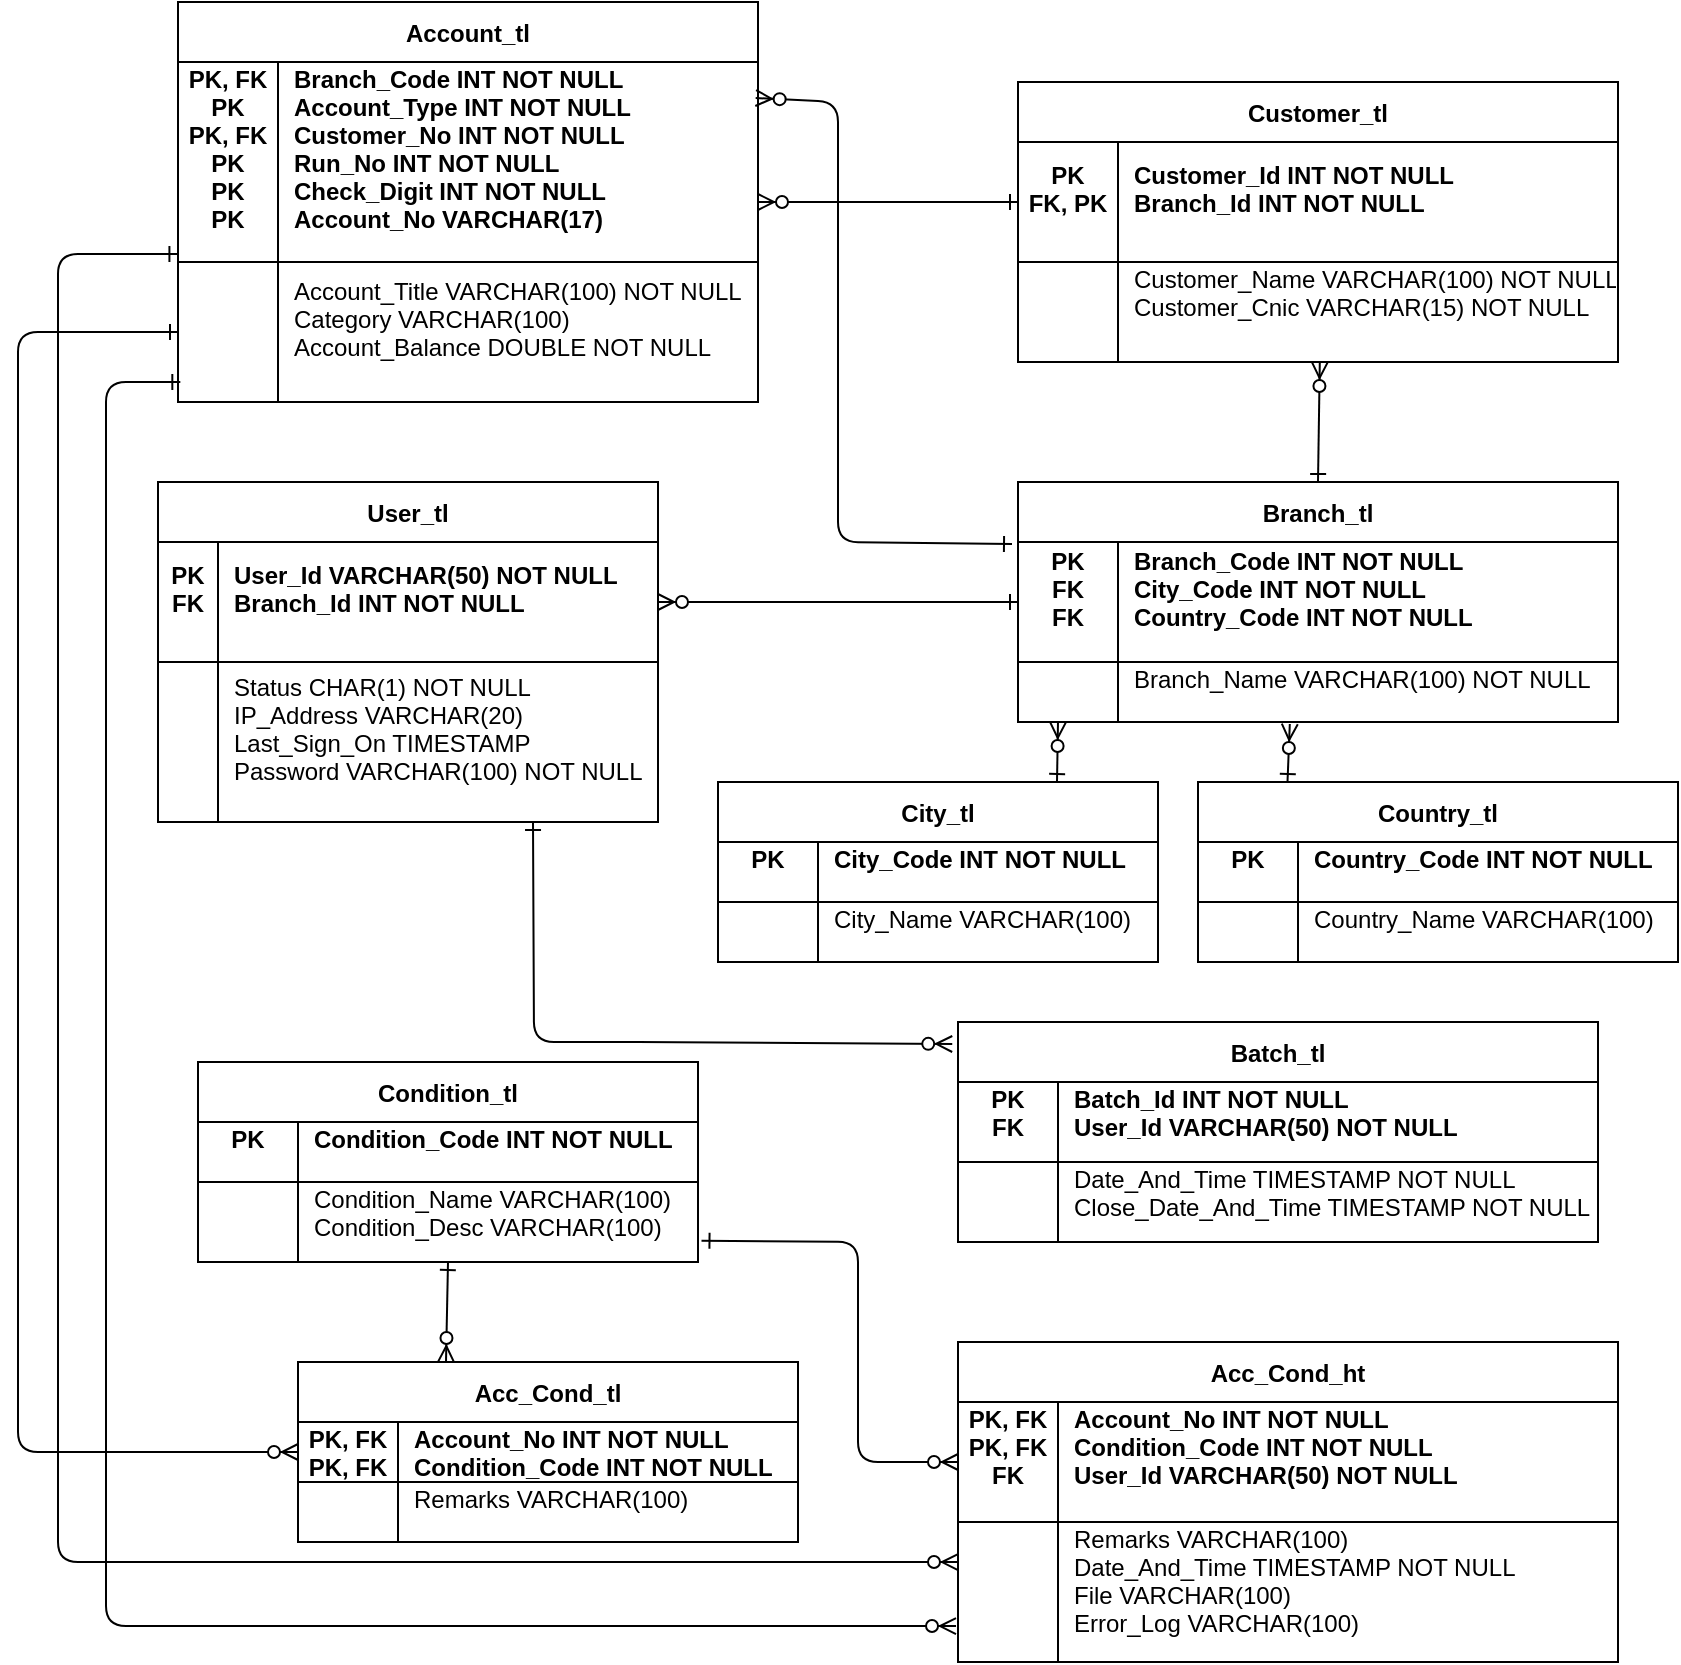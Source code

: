 <mxfile version="22.1.21" type="device">
  <diagram id="R2lEEEUBdFMjLlhIrx00" name="Page-1">
    <mxGraphModel dx="1389" dy="820" grid="1" gridSize="10" guides="1" tooltips="1" connect="1" arrows="1" fold="1" page="1" pageScale="1" pageWidth="850" pageHeight="1100" math="0" shadow="0" extFonts="Permanent Marker^https://fonts.googleapis.com/css?family=Permanent+Marker">
      <root>
        <mxCell id="0" />
        <mxCell id="1" parent="0" />
        <mxCell id="C-vyLk0tnHw3VtMMgP7b-1" value="" style="edgeStyle=entityRelationEdgeStyle;endArrow=ERzeroToMany;startArrow=ERone;endFill=1;startFill=0;exitX=0;exitY=0.5;exitDx=0;exitDy=0;entryX=1;entryY=0.5;entryDx=0;entryDy=0;" parent="1" source="VWTEsgxcPlSKfRXbOGeT-9" target="C-vyLk0tnHw3VtMMgP7b-24" edge="1">
          <mxGeometry width="100" height="100" relative="1" as="geometry">
            <mxPoint x="340" y="720" as="sourcePoint" />
            <mxPoint x="450" y="195" as="targetPoint" />
          </mxGeometry>
        </mxCell>
        <mxCell id="C-vyLk0tnHw3VtMMgP7b-23" value="User_tl" style="shape=table;startSize=30;container=1;collapsible=1;childLayout=tableLayout;fixedRows=1;rowLines=0;fontStyle=1;align=center;resizeLast=1;" parent="1" vertex="1">
          <mxGeometry x="90" y="270" width="250" height="170" as="geometry" />
        </mxCell>
        <mxCell id="C-vyLk0tnHw3VtMMgP7b-24" value="" style="shape=partialRectangle;collapsible=0;dropTarget=0;pointerEvents=0;fillColor=none;points=[[0,0.5],[1,0.5]];portConstraint=eastwest;top=0;left=0;right=0;bottom=1;" parent="C-vyLk0tnHw3VtMMgP7b-23" vertex="1">
          <mxGeometry y="30" width="250" height="60" as="geometry" />
        </mxCell>
        <mxCell id="C-vyLk0tnHw3VtMMgP7b-25" value="PK&#xa;FK&#xa;" style="shape=partialRectangle;overflow=hidden;connectable=0;fillColor=none;top=0;left=0;bottom=0;right=0;fontStyle=1;" parent="C-vyLk0tnHw3VtMMgP7b-24" vertex="1">
          <mxGeometry width="30" height="60" as="geometry">
            <mxRectangle width="30" height="60" as="alternateBounds" />
          </mxGeometry>
        </mxCell>
        <mxCell id="C-vyLk0tnHw3VtMMgP7b-26" value="User_Id VARCHAR(50) NOT NULL&#xa;Branch_Id INT NOT NULL&#xa;" style="shape=partialRectangle;overflow=hidden;connectable=0;fillColor=none;top=0;left=0;bottom=0;right=0;align=left;spacingLeft=6;fontStyle=1;" parent="C-vyLk0tnHw3VtMMgP7b-24" vertex="1">
          <mxGeometry x="30" width="220" height="60" as="geometry">
            <mxRectangle width="220" height="60" as="alternateBounds" />
          </mxGeometry>
        </mxCell>
        <mxCell id="C-vyLk0tnHw3VtMMgP7b-27" value="" style="shape=partialRectangle;collapsible=0;dropTarget=0;pointerEvents=0;fillColor=none;points=[[0,0.5],[1,0.5]];portConstraint=eastwest;top=0;left=0;right=0;bottom=0;" parent="C-vyLk0tnHw3VtMMgP7b-23" vertex="1">
          <mxGeometry y="90" width="250" height="80" as="geometry" />
        </mxCell>
        <mxCell id="C-vyLk0tnHw3VtMMgP7b-28" value="" style="shape=partialRectangle;overflow=hidden;connectable=0;fillColor=none;top=0;left=0;bottom=0;right=0;" parent="C-vyLk0tnHw3VtMMgP7b-27" vertex="1">
          <mxGeometry width="30" height="80" as="geometry">
            <mxRectangle width="30" height="80" as="alternateBounds" />
          </mxGeometry>
        </mxCell>
        <mxCell id="C-vyLk0tnHw3VtMMgP7b-29" value="Status CHAR(1) NOT NULL&#xa;IP_Address VARCHAR(20)&#xa;Last_Sign_On TIMESTAMP&#xa;Password VARCHAR(100) NOT NULL&#xa;" style="shape=partialRectangle;overflow=hidden;connectable=0;fillColor=none;top=0;left=0;bottom=0;right=0;align=left;spacingLeft=6;" parent="C-vyLk0tnHw3VtMMgP7b-27" vertex="1">
          <mxGeometry x="30" width="220" height="80" as="geometry">
            <mxRectangle width="220" height="80" as="alternateBounds" />
          </mxGeometry>
        </mxCell>
        <mxCell id="VWTEsgxcPlSKfRXbOGeT-1" value="Customer_tl" style="shape=table;startSize=30;container=1;collapsible=1;childLayout=tableLayout;fixedRows=1;rowLines=0;fontStyle=1;align=center;resizeLast=1;" vertex="1" parent="1">
          <mxGeometry x="520" y="70" width="300" height="140" as="geometry" />
        </mxCell>
        <mxCell id="VWTEsgxcPlSKfRXbOGeT-2" value="" style="shape=partialRectangle;collapsible=0;dropTarget=0;pointerEvents=0;fillColor=none;points=[[0,0.5],[1,0.5]];portConstraint=eastwest;top=0;left=0;right=0;bottom=1;" vertex="1" parent="VWTEsgxcPlSKfRXbOGeT-1">
          <mxGeometry y="30" width="300" height="60" as="geometry" />
        </mxCell>
        <mxCell id="VWTEsgxcPlSKfRXbOGeT-3" value="PK&#xa;FK, PK&#xa;" style="shape=partialRectangle;overflow=hidden;connectable=0;fillColor=none;top=0;left=0;bottom=0;right=0;fontStyle=1;" vertex="1" parent="VWTEsgxcPlSKfRXbOGeT-2">
          <mxGeometry width="50" height="60" as="geometry">
            <mxRectangle width="50" height="60" as="alternateBounds" />
          </mxGeometry>
        </mxCell>
        <mxCell id="VWTEsgxcPlSKfRXbOGeT-4" value="Customer_Id INT NOT NULL&#xa;Branch_Id INT NOT NULL&#xa;" style="shape=partialRectangle;overflow=hidden;connectable=0;fillColor=none;top=0;left=0;bottom=0;right=0;align=left;spacingLeft=6;fontStyle=1;" vertex="1" parent="VWTEsgxcPlSKfRXbOGeT-2">
          <mxGeometry x="50" width="250" height="60" as="geometry">
            <mxRectangle width="250" height="60" as="alternateBounds" />
          </mxGeometry>
        </mxCell>
        <mxCell id="VWTEsgxcPlSKfRXbOGeT-5" value="" style="shape=partialRectangle;collapsible=0;dropTarget=0;pointerEvents=0;fillColor=none;points=[[0,0.5],[1,0.5]];portConstraint=eastwest;top=0;left=0;right=0;bottom=0;" vertex="1" parent="VWTEsgxcPlSKfRXbOGeT-1">
          <mxGeometry y="90" width="300" height="50" as="geometry" />
        </mxCell>
        <mxCell id="VWTEsgxcPlSKfRXbOGeT-6" value="" style="shape=partialRectangle;overflow=hidden;connectable=0;fillColor=none;top=0;left=0;bottom=0;right=0;" vertex="1" parent="VWTEsgxcPlSKfRXbOGeT-5">
          <mxGeometry width="50" height="50" as="geometry">
            <mxRectangle width="50" height="50" as="alternateBounds" />
          </mxGeometry>
        </mxCell>
        <mxCell id="VWTEsgxcPlSKfRXbOGeT-7" value="Customer_Name VARCHAR(100) NOT NULL&#xa;Customer_Cnic VARCHAR(15) NOT NULL&#xa;&#xa;" style="shape=partialRectangle;overflow=hidden;connectable=0;fillColor=none;top=0;left=0;bottom=0;right=0;align=left;spacingLeft=6;" vertex="1" parent="VWTEsgxcPlSKfRXbOGeT-5">
          <mxGeometry x="50" width="250" height="50" as="geometry">
            <mxRectangle width="250" height="50" as="alternateBounds" />
          </mxGeometry>
        </mxCell>
        <mxCell id="VWTEsgxcPlSKfRXbOGeT-8" value="Branch_tl" style="shape=table;startSize=30;container=1;collapsible=1;childLayout=tableLayout;fixedRows=1;rowLines=0;fontStyle=1;align=center;resizeLast=1;" vertex="1" parent="1">
          <mxGeometry x="520" y="270" width="300" height="120" as="geometry" />
        </mxCell>
        <mxCell id="VWTEsgxcPlSKfRXbOGeT-9" value="" style="shape=partialRectangle;collapsible=0;dropTarget=0;pointerEvents=0;fillColor=none;points=[[0,0.5],[1,0.5]];portConstraint=eastwest;top=0;left=0;right=0;bottom=1;" vertex="1" parent="VWTEsgxcPlSKfRXbOGeT-8">
          <mxGeometry y="30" width="300" height="60" as="geometry" />
        </mxCell>
        <mxCell id="VWTEsgxcPlSKfRXbOGeT-10" value="PK&#xa;FK&#xa;FK&#xa;" style="shape=partialRectangle;overflow=hidden;connectable=0;fillColor=none;top=0;left=0;bottom=0;right=0;fontStyle=1;" vertex="1" parent="VWTEsgxcPlSKfRXbOGeT-9">
          <mxGeometry width="50" height="60" as="geometry">
            <mxRectangle width="50" height="60" as="alternateBounds" />
          </mxGeometry>
        </mxCell>
        <mxCell id="VWTEsgxcPlSKfRXbOGeT-11" value="Branch_Code INT NOT NULL&#xa;City_Code INT NOT NULL&#xa;Country_Code INT NOT NULL&#xa;" style="shape=partialRectangle;overflow=hidden;connectable=0;fillColor=none;top=0;left=0;bottom=0;right=0;align=left;spacingLeft=6;fontStyle=1;" vertex="1" parent="VWTEsgxcPlSKfRXbOGeT-9">
          <mxGeometry x="50" width="250" height="60" as="geometry">
            <mxRectangle width="250" height="60" as="alternateBounds" />
          </mxGeometry>
        </mxCell>
        <mxCell id="VWTEsgxcPlSKfRXbOGeT-12" value="" style="shape=partialRectangle;collapsible=0;dropTarget=0;pointerEvents=0;fillColor=none;points=[[0,0.5],[1,0.5]];portConstraint=eastwest;top=0;left=0;right=0;bottom=0;" vertex="1" parent="VWTEsgxcPlSKfRXbOGeT-8">
          <mxGeometry y="90" width="300" height="30" as="geometry" />
        </mxCell>
        <mxCell id="VWTEsgxcPlSKfRXbOGeT-13" value="" style="shape=partialRectangle;overflow=hidden;connectable=0;fillColor=none;top=0;left=0;bottom=0;right=0;" vertex="1" parent="VWTEsgxcPlSKfRXbOGeT-12">
          <mxGeometry width="50" height="30" as="geometry">
            <mxRectangle width="50" height="30" as="alternateBounds" />
          </mxGeometry>
        </mxCell>
        <mxCell id="VWTEsgxcPlSKfRXbOGeT-14" value="Branch_Name VARCHAR(100) NOT NULL&#xa;&#xa;&#xa;" style="shape=partialRectangle;overflow=hidden;connectable=0;fillColor=none;top=0;left=0;bottom=0;right=0;align=left;spacingLeft=6;" vertex="1" parent="VWTEsgxcPlSKfRXbOGeT-12">
          <mxGeometry x="50" width="250" height="30" as="geometry">
            <mxRectangle width="250" height="30" as="alternateBounds" />
          </mxGeometry>
        </mxCell>
        <mxCell id="VWTEsgxcPlSKfRXbOGeT-15" value="City_tl" style="shape=table;startSize=30;container=1;collapsible=1;childLayout=tableLayout;fixedRows=1;rowLines=0;fontStyle=1;align=center;resizeLast=1;" vertex="1" parent="1">
          <mxGeometry x="370" y="420" width="220" height="90" as="geometry" />
        </mxCell>
        <mxCell id="VWTEsgxcPlSKfRXbOGeT-16" value="" style="shape=partialRectangle;collapsible=0;dropTarget=0;pointerEvents=0;fillColor=none;points=[[0,0.5],[1,0.5]];portConstraint=eastwest;top=0;left=0;right=0;bottom=1;" vertex="1" parent="VWTEsgxcPlSKfRXbOGeT-15">
          <mxGeometry y="30" width="220" height="30" as="geometry" />
        </mxCell>
        <mxCell id="VWTEsgxcPlSKfRXbOGeT-17" value="PK&#xa;&#xa;" style="shape=partialRectangle;overflow=hidden;connectable=0;fillColor=none;top=0;left=0;bottom=0;right=0;fontStyle=1;" vertex="1" parent="VWTEsgxcPlSKfRXbOGeT-16">
          <mxGeometry width="50" height="30" as="geometry">
            <mxRectangle width="50" height="30" as="alternateBounds" />
          </mxGeometry>
        </mxCell>
        <mxCell id="VWTEsgxcPlSKfRXbOGeT-18" value="City_Code INT NOT NULL&#xa;&#xa;" style="shape=partialRectangle;overflow=hidden;connectable=0;fillColor=none;top=0;left=0;bottom=0;right=0;align=left;spacingLeft=6;fontStyle=1;" vertex="1" parent="VWTEsgxcPlSKfRXbOGeT-16">
          <mxGeometry x="50" width="170" height="30" as="geometry">
            <mxRectangle width="170" height="30" as="alternateBounds" />
          </mxGeometry>
        </mxCell>
        <mxCell id="VWTEsgxcPlSKfRXbOGeT-19" value="" style="shape=partialRectangle;collapsible=0;dropTarget=0;pointerEvents=0;fillColor=none;points=[[0,0.5],[1,0.5]];portConstraint=eastwest;top=0;left=0;right=0;bottom=0;" vertex="1" parent="VWTEsgxcPlSKfRXbOGeT-15">
          <mxGeometry y="60" width="220" height="30" as="geometry" />
        </mxCell>
        <mxCell id="VWTEsgxcPlSKfRXbOGeT-20" value="" style="shape=partialRectangle;overflow=hidden;connectable=0;fillColor=none;top=0;left=0;bottom=0;right=0;" vertex="1" parent="VWTEsgxcPlSKfRXbOGeT-19">
          <mxGeometry width="50" height="30" as="geometry">
            <mxRectangle width="50" height="30" as="alternateBounds" />
          </mxGeometry>
        </mxCell>
        <mxCell id="VWTEsgxcPlSKfRXbOGeT-21" value="City_Name VARCHAR(100) &#xa;&#xa;" style="shape=partialRectangle;overflow=hidden;connectable=0;fillColor=none;top=0;left=0;bottom=0;right=0;align=left;spacingLeft=6;" vertex="1" parent="VWTEsgxcPlSKfRXbOGeT-19">
          <mxGeometry x="50" width="170" height="30" as="geometry">
            <mxRectangle width="170" height="30" as="alternateBounds" />
          </mxGeometry>
        </mxCell>
        <mxCell id="VWTEsgxcPlSKfRXbOGeT-25" value="Country_tl" style="shape=table;startSize=30;container=1;collapsible=1;childLayout=tableLayout;fixedRows=1;rowLines=0;fontStyle=1;align=center;resizeLast=1;" vertex="1" parent="1">
          <mxGeometry x="610" y="420" width="240" height="90" as="geometry" />
        </mxCell>
        <mxCell id="VWTEsgxcPlSKfRXbOGeT-26" value="" style="shape=partialRectangle;collapsible=0;dropTarget=0;pointerEvents=0;fillColor=none;points=[[0,0.5],[1,0.5]];portConstraint=eastwest;top=0;left=0;right=0;bottom=1;" vertex="1" parent="VWTEsgxcPlSKfRXbOGeT-25">
          <mxGeometry y="30" width="240" height="30" as="geometry" />
        </mxCell>
        <mxCell id="VWTEsgxcPlSKfRXbOGeT-27" value="PK&#xa;&#xa;" style="shape=partialRectangle;overflow=hidden;connectable=0;fillColor=none;top=0;left=0;bottom=0;right=0;fontStyle=1;" vertex="1" parent="VWTEsgxcPlSKfRXbOGeT-26">
          <mxGeometry width="50" height="30" as="geometry">
            <mxRectangle width="50" height="30" as="alternateBounds" />
          </mxGeometry>
        </mxCell>
        <mxCell id="VWTEsgxcPlSKfRXbOGeT-28" value="Country_Code INT NOT NULL&#xa;&#xa;" style="shape=partialRectangle;overflow=hidden;connectable=0;fillColor=none;top=0;left=0;bottom=0;right=0;align=left;spacingLeft=6;fontStyle=1;" vertex="1" parent="VWTEsgxcPlSKfRXbOGeT-26">
          <mxGeometry x="50" width="190" height="30" as="geometry">
            <mxRectangle width="190" height="30" as="alternateBounds" />
          </mxGeometry>
        </mxCell>
        <mxCell id="VWTEsgxcPlSKfRXbOGeT-29" value="" style="shape=partialRectangle;collapsible=0;dropTarget=0;pointerEvents=0;fillColor=none;points=[[0,0.5],[1,0.5]];portConstraint=eastwest;top=0;left=0;right=0;bottom=0;" vertex="1" parent="VWTEsgxcPlSKfRXbOGeT-25">
          <mxGeometry y="60" width="240" height="30" as="geometry" />
        </mxCell>
        <mxCell id="VWTEsgxcPlSKfRXbOGeT-30" value="" style="shape=partialRectangle;overflow=hidden;connectable=0;fillColor=none;top=0;left=0;bottom=0;right=0;" vertex="1" parent="VWTEsgxcPlSKfRXbOGeT-29">
          <mxGeometry width="50" height="30" as="geometry">
            <mxRectangle width="50" height="30" as="alternateBounds" />
          </mxGeometry>
        </mxCell>
        <mxCell id="VWTEsgxcPlSKfRXbOGeT-31" value="Country_Name VARCHAR(100) &#xa;&#xa;" style="shape=partialRectangle;overflow=hidden;connectable=0;fillColor=none;top=0;left=0;bottom=0;right=0;align=left;spacingLeft=6;" vertex="1" parent="VWTEsgxcPlSKfRXbOGeT-29">
          <mxGeometry x="50" width="190" height="30" as="geometry">
            <mxRectangle width="190" height="30" as="alternateBounds" />
          </mxGeometry>
        </mxCell>
        <mxCell id="VWTEsgxcPlSKfRXbOGeT-32" value="Account_tl" style="shape=table;startSize=30;container=1;collapsible=1;childLayout=tableLayout;fixedRows=1;rowLines=0;fontStyle=1;align=center;resizeLast=1;" vertex="1" parent="1">
          <mxGeometry x="100" y="30" width="290" height="200" as="geometry" />
        </mxCell>
        <mxCell id="VWTEsgxcPlSKfRXbOGeT-33" value="" style="shape=partialRectangle;collapsible=0;dropTarget=0;pointerEvents=0;fillColor=none;points=[[0,0.5],[1,0.5]];portConstraint=eastwest;top=0;left=0;right=0;bottom=1;" vertex="1" parent="VWTEsgxcPlSKfRXbOGeT-32">
          <mxGeometry y="30" width="290" height="100" as="geometry" />
        </mxCell>
        <mxCell id="VWTEsgxcPlSKfRXbOGeT-34" value="PK, FK&#xa;PK&#xa;PK, FK&#xa;PK&#xa;PK&#xa;PK&#xa;&#xa;" style="shape=partialRectangle;overflow=hidden;connectable=0;fillColor=none;top=0;left=0;bottom=0;right=0;fontStyle=1;" vertex="1" parent="VWTEsgxcPlSKfRXbOGeT-33">
          <mxGeometry width="50" height="100" as="geometry">
            <mxRectangle width="50" height="100" as="alternateBounds" />
          </mxGeometry>
        </mxCell>
        <mxCell id="VWTEsgxcPlSKfRXbOGeT-35" value="Branch_Code INT NOT NULL&#xa;Account_Type INT NOT NULL&#xa;Customer_No INT NOT NULL&#xa;Run_No INT NOT NULL&#xa;Check_Digit INT NOT NULL&#xa;Account_No VARCHAR(17)&#xa;&#xa;" style="shape=partialRectangle;overflow=hidden;connectable=0;fillColor=none;top=0;left=0;bottom=0;right=0;align=left;spacingLeft=6;fontStyle=1;" vertex="1" parent="VWTEsgxcPlSKfRXbOGeT-33">
          <mxGeometry x="50" width="240" height="100" as="geometry">
            <mxRectangle width="240" height="100" as="alternateBounds" />
          </mxGeometry>
        </mxCell>
        <mxCell id="VWTEsgxcPlSKfRXbOGeT-36" value="" style="shape=partialRectangle;collapsible=0;dropTarget=0;pointerEvents=0;fillColor=none;points=[[0,0.5],[1,0.5]];portConstraint=eastwest;top=0;left=0;right=0;bottom=0;" vertex="1" parent="VWTEsgxcPlSKfRXbOGeT-32">
          <mxGeometry y="130" width="290" height="70" as="geometry" />
        </mxCell>
        <mxCell id="VWTEsgxcPlSKfRXbOGeT-37" value="" style="shape=partialRectangle;overflow=hidden;connectable=0;fillColor=none;top=0;left=0;bottom=0;right=0;" vertex="1" parent="VWTEsgxcPlSKfRXbOGeT-36">
          <mxGeometry width="50" height="70" as="geometry">
            <mxRectangle width="50" height="70" as="alternateBounds" />
          </mxGeometry>
        </mxCell>
        <mxCell id="VWTEsgxcPlSKfRXbOGeT-38" value="Account_Title VARCHAR(100) NOT NULL&#xa;Category VARCHAR(100)&#xa;Account_Balance DOUBLE NOT NULL&#xa;" style="shape=partialRectangle;overflow=hidden;connectable=0;fillColor=none;top=0;left=0;bottom=0;right=0;align=left;spacingLeft=6;" vertex="1" parent="VWTEsgxcPlSKfRXbOGeT-36">
          <mxGeometry x="50" width="240" height="70" as="geometry">
            <mxRectangle width="240" height="70" as="alternateBounds" />
          </mxGeometry>
        </mxCell>
        <mxCell id="VWTEsgxcPlSKfRXbOGeT-45" value="Batch_tl" style="shape=table;startSize=30;container=1;collapsible=1;childLayout=tableLayout;fixedRows=1;rowLines=0;fontStyle=1;align=center;resizeLast=1;" vertex="1" parent="1">
          <mxGeometry x="490" y="540" width="320" height="110" as="geometry" />
        </mxCell>
        <mxCell id="VWTEsgxcPlSKfRXbOGeT-46" value="" style="shape=partialRectangle;collapsible=0;dropTarget=0;pointerEvents=0;fillColor=none;points=[[0,0.5],[1,0.5]];portConstraint=eastwest;top=0;left=0;right=0;bottom=1;" vertex="1" parent="VWTEsgxcPlSKfRXbOGeT-45">
          <mxGeometry y="30" width="320" height="40" as="geometry" />
        </mxCell>
        <mxCell id="VWTEsgxcPlSKfRXbOGeT-47" value="PK&#xa;FK&#xa;&#xa;" style="shape=partialRectangle;overflow=hidden;connectable=0;fillColor=none;top=0;left=0;bottom=0;right=0;fontStyle=1;" vertex="1" parent="VWTEsgxcPlSKfRXbOGeT-46">
          <mxGeometry width="50" height="40" as="geometry">
            <mxRectangle width="50" height="40" as="alternateBounds" />
          </mxGeometry>
        </mxCell>
        <mxCell id="VWTEsgxcPlSKfRXbOGeT-48" value="Batch_Id INT NOT NULL&#xa;User_Id VARCHAR(50) NOT NULL&#xa; &#xa;" style="shape=partialRectangle;overflow=hidden;connectable=0;fillColor=none;top=0;left=0;bottom=0;right=0;align=left;spacingLeft=6;fontStyle=1;" vertex="1" parent="VWTEsgxcPlSKfRXbOGeT-46">
          <mxGeometry x="50" width="270" height="40" as="geometry">
            <mxRectangle width="270" height="40" as="alternateBounds" />
          </mxGeometry>
        </mxCell>
        <mxCell id="VWTEsgxcPlSKfRXbOGeT-49" value="" style="shape=partialRectangle;collapsible=0;dropTarget=0;pointerEvents=0;fillColor=none;points=[[0,0.5],[1,0.5]];portConstraint=eastwest;top=0;left=0;right=0;bottom=0;" vertex="1" parent="VWTEsgxcPlSKfRXbOGeT-45">
          <mxGeometry y="70" width="320" height="40" as="geometry" />
        </mxCell>
        <mxCell id="VWTEsgxcPlSKfRXbOGeT-50" value="" style="shape=partialRectangle;overflow=hidden;connectable=0;fillColor=none;top=0;left=0;bottom=0;right=0;" vertex="1" parent="VWTEsgxcPlSKfRXbOGeT-49">
          <mxGeometry width="50" height="40" as="geometry">
            <mxRectangle width="50" height="40" as="alternateBounds" />
          </mxGeometry>
        </mxCell>
        <mxCell id="VWTEsgxcPlSKfRXbOGeT-51" value="Date_And_Time TIMESTAMP NOT NULL&#xa;Close_Date_And_Time TIMESTAMP NOT NULL&#xa;" style="shape=partialRectangle;overflow=hidden;connectable=0;fillColor=none;top=0;left=0;bottom=0;right=0;align=left;spacingLeft=6;" vertex="1" parent="VWTEsgxcPlSKfRXbOGeT-49">
          <mxGeometry x="50" width="270" height="40" as="geometry">
            <mxRectangle width="270" height="40" as="alternateBounds" />
          </mxGeometry>
        </mxCell>
        <mxCell id="VWTEsgxcPlSKfRXbOGeT-52" value="Condition_tl" style="shape=table;startSize=30;container=1;collapsible=1;childLayout=tableLayout;fixedRows=1;rowLines=0;fontStyle=1;align=center;resizeLast=1;" vertex="1" parent="1">
          <mxGeometry x="110" y="560" width="250" height="100" as="geometry" />
        </mxCell>
        <mxCell id="VWTEsgxcPlSKfRXbOGeT-53" value="" style="shape=partialRectangle;collapsible=0;dropTarget=0;pointerEvents=0;fillColor=none;points=[[0,0.5],[1,0.5]];portConstraint=eastwest;top=0;left=0;right=0;bottom=1;" vertex="1" parent="VWTEsgxcPlSKfRXbOGeT-52">
          <mxGeometry y="30" width="250" height="30" as="geometry" />
        </mxCell>
        <mxCell id="VWTEsgxcPlSKfRXbOGeT-54" value="PK&#xa;&#xa;" style="shape=partialRectangle;overflow=hidden;connectable=0;fillColor=none;top=0;left=0;bottom=0;right=0;fontStyle=1;" vertex="1" parent="VWTEsgxcPlSKfRXbOGeT-53">
          <mxGeometry width="50" height="30" as="geometry">
            <mxRectangle width="50" height="30" as="alternateBounds" />
          </mxGeometry>
        </mxCell>
        <mxCell id="VWTEsgxcPlSKfRXbOGeT-55" value="Condition_Code INT NOT NULL&#xa;&#xa;" style="shape=partialRectangle;overflow=hidden;connectable=0;fillColor=none;top=0;left=0;bottom=0;right=0;align=left;spacingLeft=6;fontStyle=1;" vertex="1" parent="VWTEsgxcPlSKfRXbOGeT-53">
          <mxGeometry x="50" width="200" height="30" as="geometry">
            <mxRectangle width="200" height="30" as="alternateBounds" />
          </mxGeometry>
        </mxCell>
        <mxCell id="VWTEsgxcPlSKfRXbOGeT-56" value="" style="shape=partialRectangle;collapsible=0;dropTarget=0;pointerEvents=0;fillColor=none;points=[[0,0.5],[1,0.5]];portConstraint=eastwest;top=0;left=0;right=0;bottom=0;" vertex="1" parent="VWTEsgxcPlSKfRXbOGeT-52">
          <mxGeometry y="60" width="250" height="40" as="geometry" />
        </mxCell>
        <mxCell id="VWTEsgxcPlSKfRXbOGeT-57" value="" style="shape=partialRectangle;overflow=hidden;connectable=0;fillColor=none;top=0;left=0;bottom=0;right=0;" vertex="1" parent="VWTEsgxcPlSKfRXbOGeT-56">
          <mxGeometry width="50" height="40" as="geometry">
            <mxRectangle width="50" height="40" as="alternateBounds" />
          </mxGeometry>
        </mxCell>
        <mxCell id="VWTEsgxcPlSKfRXbOGeT-58" value="Condition_Name VARCHAR(100)&#xa;Condition_Desc VARCHAR(100)&#xa; &#xa;&#xa;" style="shape=partialRectangle;overflow=hidden;connectable=0;fillColor=none;top=0;left=0;bottom=0;right=0;align=left;spacingLeft=6;" vertex="1" parent="VWTEsgxcPlSKfRXbOGeT-56">
          <mxGeometry x="50" width="200" height="40" as="geometry">
            <mxRectangle width="200" height="40" as="alternateBounds" />
          </mxGeometry>
        </mxCell>
        <mxCell id="VWTEsgxcPlSKfRXbOGeT-59" value="Acc_Cond_tl" style="shape=table;startSize=30;container=1;collapsible=1;childLayout=tableLayout;fixedRows=1;rowLines=0;fontStyle=1;align=center;resizeLast=1;" vertex="1" parent="1">
          <mxGeometry x="160" y="710" width="250" height="90" as="geometry" />
        </mxCell>
        <mxCell id="VWTEsgxcPlSKfRXbOGeT-60" value="" style="shape=partialRectangle;collapsible=0;dropTarget=0;pointerEvents=0;fillColor=none;points=[[0,0.5],[1,0.5]];portConstraint=eastwest;top=0;left=0;right=0;bottom=1;" vertex="1" parent="VWTEsgxcPlSKfRXbOGeT-59">
          <mxGeometry y="30" width="250" height="30" as="geometry" />
        </mxCell>
        <mxCell id="VWTEsgxcPlSKfRXbOGeT-61" value="PK, FK&#xa;PK, FK&#xa;&#xa;" style="shape=partialRectangle;overflow=hidden;connectable=0;fillColor=none;top=0;left=0;bottom=0;right=0;fontStyle=1;" vertex="1" parent="VWTEsgxcPlSKfRXbOGeT-60">
          <mxGeometry width="50" height="30" as="geometry">
            <mxRectangle width="50" height="30" as="alternateBounds" />
          </mxGeometry>
        </mxCell>
        <mxCell id="VWTEsgxcPlSKfRXbOGeT-62" value="Account_No INT NOT NULL&#xa;Condition_Code INT NOT NULL&#xa;&#xa;" style="shape=partialRectangle;overflow=hidden;connectable=0;fillColor=none;top=0;left=0;bottom=0;right=0;align=left;spacingLeft=6;fontStyle=1;" vertex="1" parent="VWTEsgxcPlSKfRXbOGeT-60">
          <mxGeometry x="50" width="200" height="30" as="geometry">
            <mxRectangle width="200" height="30" as="alternateBounds" />
          </mxGeometry>
        </mxCell>
        <mxCell id="VWTEsgxcPlSKfRXbOGeT-63" value="" style="shape=partialRectangle;collapsible=0;dropTarget=0;pointerEvents=0;fillColor=none;points=[[0,0.5],[1,0.5]];portConstraint=eastwest;top=0;left=0;right=0;bottom=0;" vertex="1" parent="VWTEsgxcPlSKfRXbOGeT-59">
          <mxGeometry y="60" width="250" height="30" as="geometry" />
        </mxCell>
        <mxCell id="VWTEsgxcPlSKfRXbOGeT-64" value="" style="shape=partialRectangle;overflow=hidden;connectable=0;fillColor=none;top=0;left=0;bottom=0;right=0;" vertex="1" parent="VWTEsgxcPlSKfRXbOGeT-63">
          <mxGeometry width="50" height="30" as="geometry">
            <mxRectangle width="50" height="30" as="alternateBounds" />
          </mxGeometry>
        </mxCell>
        <mxCell id="VWTEsgxcPlSKfRXbOGeT-65" value="Remarks VARCHAR(100) &#xa;&#xa;" style="shape=partialRectangle;overflow=hidden;connectable=0;fillColor=none;top=0;left=0;bottom=0;right=0;align=left;spacingLeft=6;" vertex="1" parent="VWTEsgxcPlSKfRXbOGeT-63">
          <mxGeometry x="50" width="200" height="30" as="geometry">
            <mxRectangle width="200" height="30" as="alternateBounds" />
          </mxGeometry>
        </mxCell>
        <mxCell id="VWTEsgxcPlSKfRXbOGeT-66" value="Acc_Cond_ht" style="shape=table;startSize=30;container=1;collapsible=1;childLayout=tableLayout;fixedRows=1;rowLines=0;fontStyle=1;align=center;resizeLast=1;" vertex="1" parent="1">
          <mxGeometry x="490" y="700" width="330" height="160" as="geometry" />
        </mxCell>
        <mxCell id="VWTEsgxcPlSKfRXbOGeT-67" value="" style="shape=partialRectangle;collapsible=0;dropTarget=0;pointerEvents=0;fillColor=none;points=[[0,0.5],[1,0.5]];portConstraint=eastwest;top=0;left=0;right=0;bottom=1;" vertex="1" parent="VWTEsgxcPlSKfRXbOGeT-66">
          <mxGeometry y="30" width="330" height="60" as="geometry" />
        </mxCell>
        <mxCell id="VWTEsgxcPlSKfRXbOGeT-68" value="PK, FK&#xa;PK, FK&#xa;FK&#xa;&#xa;" style="shape=partialRectangle;overflow=hidden;connectable=0;fillColor=none;top=0;left=0;bottom=0;right=0;fontStyle=1;" vertex="1" parent="VWTEsgxcPlSKfRXbOGeT-67">
          <mxGeometry width="50" height="60" as="geometry">
            <mxRectangle width="50" height="60" as="alternateBounds" />
          </mxGeometry>
        </mxCell>
        <mxCell id="VWTEsgxcPlSKfRXbOGeT-69" value="Account_No INT NOT NULL&#xa;Condition_Code INT NOT NULL&#xa;User_Id VARCHAR(50) NOT NULL&#xa;&#xa;" style="shape=partialRectangle;overflow=hidden;connectable=0;fillColor=none;top=0;left=0;bottom=0;right=0;align=left;spacingLeft=6;fontStyle=1;" vertex="1" parent="VWTEsgxcPlSKfRXbOGeT-67">
          <mxGeometry x="50" width="280" height="60" as="geometry">
            <mxRectangle width="280" height="60" as="alternateBounds" />
          </mxGeometry>
        </mxCell>
        <mxCell id="VWTEsgxcPlSKfRXbOGeT-70" value="" style="shape=partialRectangle;collapsible=0;dropTarget=0;pointerEvents=0;fillColor=none;points=[[0,0.5],[1,0.5]];portConstraint=eastwest;top=0;left=0;right=0;bottom=0;" vertex="1" parent="VWTEsgxcPlSKfRXbOGeT-66">
          <mxGeometry y="90" width="330" height="70" as="geometry" />
        </mxCell>
        <mxCell id="VWTEsgxcPlSKfRXbOGeT-71" value="" style="shape=partialRectangle;overflow=hidden;connectable=0;fillColor=none;top=0;left=0;bottom=0;right=0;" vertex="1" parent="VWTEsgxcPlSKfRXbOGeT-70">
          <mxGeometry width="50" height="70" as="geometry">
            <mxRectangle width="50" height="70" as="alternateBounds" />
          </mxGeometry>
        </mxCell>
        <mxCell id="VWTEsgxcPlSKfRXbOGeT-72" value="Remarks VARCHAR(100) &#xa;Date_And_Time TIMESTAMP NOT NULL&#xa;File VARCHAR(100)&#xa;Error_Log VARCHAR(100)&#xa; " style="shape=partialRectangle;overflow=hidden;connectable=0;fillColor=none;top=0;left=0;bottom=0;right=0;align=left;spacingLeft=6;" vertex="1" parent="VWTEsgxcPlSKfRXbOGeT-70">
          <mxGeometry x="50" width="280" height="70" as="geometry">
            <mxRectangle width="280" height="70" as="alternateBounds" />
          </mxGeometry>
        </mxCell>
        <mxCell id="VWTEsgxcPlSKfRXbOGeT-74" value="" style="endArrow=ERzeroToMany;startArrow=ERone;endFill=1;startFill=0;entryX=0.503;entryY=1;entryDx=0;entryDy=0;entryPerimeter=0;exitX=0.5;exitY=0;exitDx=0;exitDy=0;" edge="1" parent="1" source="VWTEsgxcPlSKfRXbOGeT-8" target="VWTEsgxcPlSKfRXbOGeT-5">
          <mxGeometry width="100" height="100" relative="1" as="geometry">
            <mxPoint x="692" y="267" as="sourcePoint" />
            <mxPoint x="330" y="180" as="targetPoint" />
          </mxGeometry>
        </mxCell>
        <mxCell id="VWTEsgxcPlSKfRXbOGeT-75" value="" style="endArrow=ERzeroToMany;startArrow=ERone;endFill=1;startFill=0;exitX=0.5;exitY=0;exitDx=0;exitDy=0;" edge="1" parent="1">
          <mxGeometry width="100" height="100" relative="1" as="geometry">
            <mxPoint x="539.5" y="420" as="sourcePoint" />
            <mxPoint x="540" y="390" as="targetPoint" />
          </mxGeometry>
        </mxCell>
        <mxCell id="VWTEsgxcPlSKfRXbOGeT-76" value="" style="endArrow=ERzeroToMany;startArrow=ERone;endFill=1;startFill=0;exitX=0.5;exitY=0;exitDx=0;exitDy=0;entryX=0.453;entryY=1.033;entryDx=0;entryDy=0;entryPerimeter=0;" edge="1" parent="1" target="VWTEsgxcPlSKfRXbOGeT-12">
          <mxGeometry width="100" height="100" relative="1" as="geometry">
            <mxPoint x="654.75" y="420" as="sourcePoint" />
            <mxPoint x="685.25" y="390" as="targetPoint" />
          </mxGeometry>
        </mxCell>
        <mxCell id="VWTEsgxcPlSKfRXbOGeT-77" value="" style="endArrow=ERzeroToMany;startArrow=ERone;endFill=1;startFill=0;exitX=-0.01;exitY=0.017;exitDx=0;exitDy=0;entryX=0.996;entryY=0.18;entryDx=0;entryDy=0;entryPerimeter=0;exitPerimeter=0;" edge="1" parent="1" source="VWTEsgxcPlSKfRXbOGeT-9" target="VWTEsgxcPlSKfRXbOGeT-33">
          <mxGeometry width="100" height="100" relative="1" as="geometry">
            <mxPoint x="530" y="340" as="sourcePoint" />
            <mxPoint x="330" y="180" as="targetPoint" />
            <Array as="points">
              <mxPoint x="430" y="300" />
              <mxPoint x="430" y="80" />
            </Array>
          </mxGeometry>
        </mxCell>
        <mxCell id="VWTEsgxcPlSKfRXbOGeT-78" value="" style="endArrow=ERzeroToMany;startArrow=ERone;endFill=1;startFill=0;exitX=0;exitY=0.5;exitDx=0;exitDy=0;" edge="1" parent="1" source="VWTEsgxcPlSKfRXbOGeT-2">
          <mxGeometry width="100" height="100" relative="1" as="geometry">
            <mxPoint x="470" y="140" as="sourcePoint" />
            <mxPoint x="390" y="130" as="targetPoint" />
          </mxGeometry>
        </mxCell>
        <mxCell id="VWTEsgxcPlSKfRXbOGeT-79" value="" style="endArrow=ERzeroToMany;startArrow=ERone;endFill=1;startFill=0;exitX=0.75;exitY=1;exitDx=0;exitDy=0;entryX=-0.009;entryY=0.1;entryDx=0;entryDy=0;entryPerimeter=0;" edge="1" parent="1" source="C-vyLk0tnHw3VtMMgP7b-23" target="VWTEsgxcPlSKfRXbOGeT-45">
          <mxGeometry width="100" height="100" relative="1" as="geometry">
            <mxPoint x="530" y="340" as="sourcePoint" />
            <mxPoint x="350" y="340" as="targetPoint" />
            <Array as="points">
              <mxPoint x="278" y="550" />
              <mxPoint x="340" y="550" />
            </Array>
          </mxGeometry>
        </mxCell>
        <mxCell id="VWTEsgxcPlSKfRXbOGeT-80" value="" style="endArrow=ERzeroToMany;startArrow=ERone;endFill=1;startFill=0;exitX=0;exitY=0.5;exitDx=0;exitDy=0;entryX=0;entryY=0.5;entryDx=0;entryDy=0;" edge="1" parent="1" source="VWTEsgxcPlSKfRXbOGeT-36" target="VWTEsgxcPlSKfRXbOGeT-60">
          <mxGeometry width="100" height="100" relative="1" as="geometry">
            <mxPoint x="540" y="350" as="sourcePoint" />
            <mxPoint x="30" y="520" as="targetPoint" />
            <Array as="points">
              <mxPoint x="20" y="195" />
              <mxPoint x="20" y="755" />
            </Array>
          </mxGeometry>
        </mxCell>
        <mxCell id="VWTEsgxcPlSKfRXbOGeT-81" value="" style="endArrow=ERzeroToMany;startArrow=ERone;endFill=1;startFill=0;exitX=0.5;exitY=1;exitDx=0;exitDy=0;entryX=0.296;entryY=0;entryDx=0;entryDy=0;entryPerimeter=0;" edge="1" parent="1" source="VWTEsgxcPlSKfRXbOGeT-52" target="VWTEsgxcPlSKfRXbOGeT-59">
          <mxGeometry width="100" height="100" relative="1" as="geometry">
            <mxPoint x="550" y="360" as="sourcePoint" />
            <mxPoint x="370" y="360" as="targetPoint" />
          </mxGeometry>
        </mxCell>
        <mxCell id="VWTEsgxcPlSKfRXbOGeT-82" value="" style="endArrow=ERzeroToMany;startArrow=ERone;endFill=1;startFill=0;exitX=1.007;exitY=0.733;exitDx=0;exitDy=0;entryX=0;entryY=0.5;entryDx=0;entryDy=0;exitPerimeter=0;" edge="1" parent="1" source="VWTEsgxcPlSKfRXbOGeT-56" target="VWTEsgxcPlSKfRXbOGeT-67">
          <mxGeometry width="100" height="100" relative="1" as="geometry">
            <mxPoint x="530" y="340" as="sourcePoint" />
            <mxPoint x="350" y="340" as="targetPoint" />
            <Array as="points">
              <mxPoint x="440" y="650" />
              <mxPoint x="440" y="760" />
            </Array>
          </mxGeometry>
        </mxCell>
        <mxCell id="VWTEsgxcPlSKfRXbOGeT-84" value="" style="endArrow=ERzeroToMany;startArrow=ERone;endFill=1;startFill=0;exitX=-0.001;exitY=-0.057;exitDx=0;exitDy=0;exitPerimeter=0;entryX=0;entryY=0.286;entryDx=0;entryDy=0;entryPerimeter=0;" edge="1" parent="1" source="VWTEsgxcPlSKfRXbOGeT-36" target="VWTEsgxcPlSKfRXbOGeT-70">
          <mxGeometry width="100" height="100" relative="1" as="geometry">
            <mxPoint x="110" y="260" as="sourcePoint" />
            <mxPoint x="570" y="930" as="targetPoint" />
            <Array as="points">
              <mxPoint x="40" y="156" />
              <mxPoint x="40" y="260" />
              <mxPoint x="40" y="810" />
            </Array>
          </mxGeometry>
        </mxCell>
        <mxCell id="VWTEsgxcPlSKfRXbOGeT-85" value="" style="endArrow=ERzeroToMany;startArrow=ERone;endFill=1;startFill=0;exitX=0.004;exitY=0.857;exitDx=0;exitDy=0;exitPerimeter=0;entryX=-0.003;entryY=0.743;entryDx=0;entryDy=0;entryPerimeter=0;" edge="1" parent="1" source="VWTEsgxcPlSKfRXbOGeT-36" target="VWTEsgxcPlSKfRXbOGeT-70">
          <mxGeometry width="100" height="100" relative="1" as="geometry">
            <mxPoint x="114" y="190" as="sourcePoint" />
            <mxPoint x="590" y="927" as="targetPoint" />
            <Array as="points">
              <mxPoint x="64" y="220" />
              <mxPoint x="64" y="294" />
              <mxPoint x="64" y="842" />
              <mxPoint x="380" y="842" />
            </Array>
          </mxGeometry>
        </mxCell>
      </root>
    </mxGraphModel>
  </diagram>
</mxfile>
